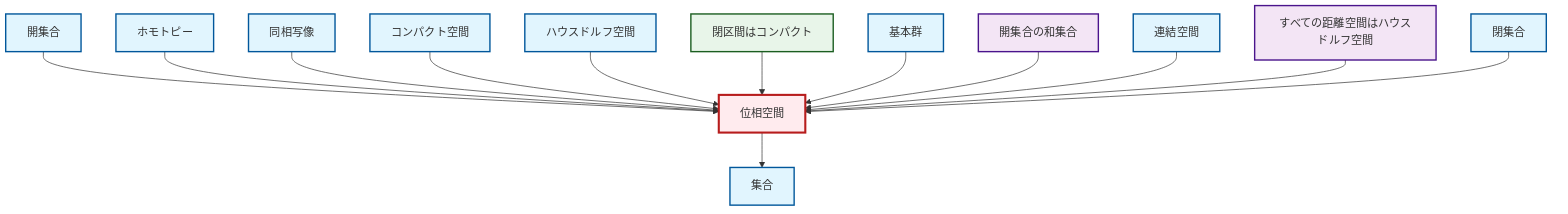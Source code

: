graph TD
    classDef definition fill:#e1f5fe,stroke:#01579b,stroke-width:2px
    classDef theorem fill:#f3e5f5,stroke:#4a148c,stroke-width:2px
    classDef axiom fill:#fff3e0,stroke:#e65100,stroke-width:2px
    classDef example fill:#e8f5e9,stroke:#1b5e20,stroke-width:2px
    classDef current fill:#ffebee,stroke:#b71c1c,stroke-width:3px
    def-topological-space["位相空間"]:::definition
    def-open-set["開集合"]:::definition
    def-fundamental-group["基本群"]:::definition
    def-homeomorphism["同相写像"]:::definition
    def-compact["コンパクト空間"]:::definition
    def-closed-set["閉集合"]:::definition
    def-hausdorff["ハウスドルフ空間"]:::definition
    def-set["集合"]:::definition
    ex-closed-interval-compact["閉区間はコンパクト"]:::example
    thm-metric-hausdorff["すべての距離空間はハウスドルフ空間"]:::theorem
    thm-union-open-sets["開集合の和集合"]:::theorem
    def-connected["連結空間"]:::definition
    def-homotopy["ホモトピー"]:::definition
    def-open-set --> def-topological-space
    def-homotopy --> def-topological-space
    def-topological-space --> def-set
    def-homeomorphism --> def-topological-space
    def-compact --> def-topological-space
    def-hausdorff --> def-topological-space
    ex-closed-interval-compact --> def-topological-space
    def-fundamental-group --> def-topological-space
    thm-union-open-sets --> def-topological-space
    def-connected --> def-topological-space
    thm-metric-hausdorff --> def-topological-space
    def-closed-set --> def-topological-space
    class def-topological-space current